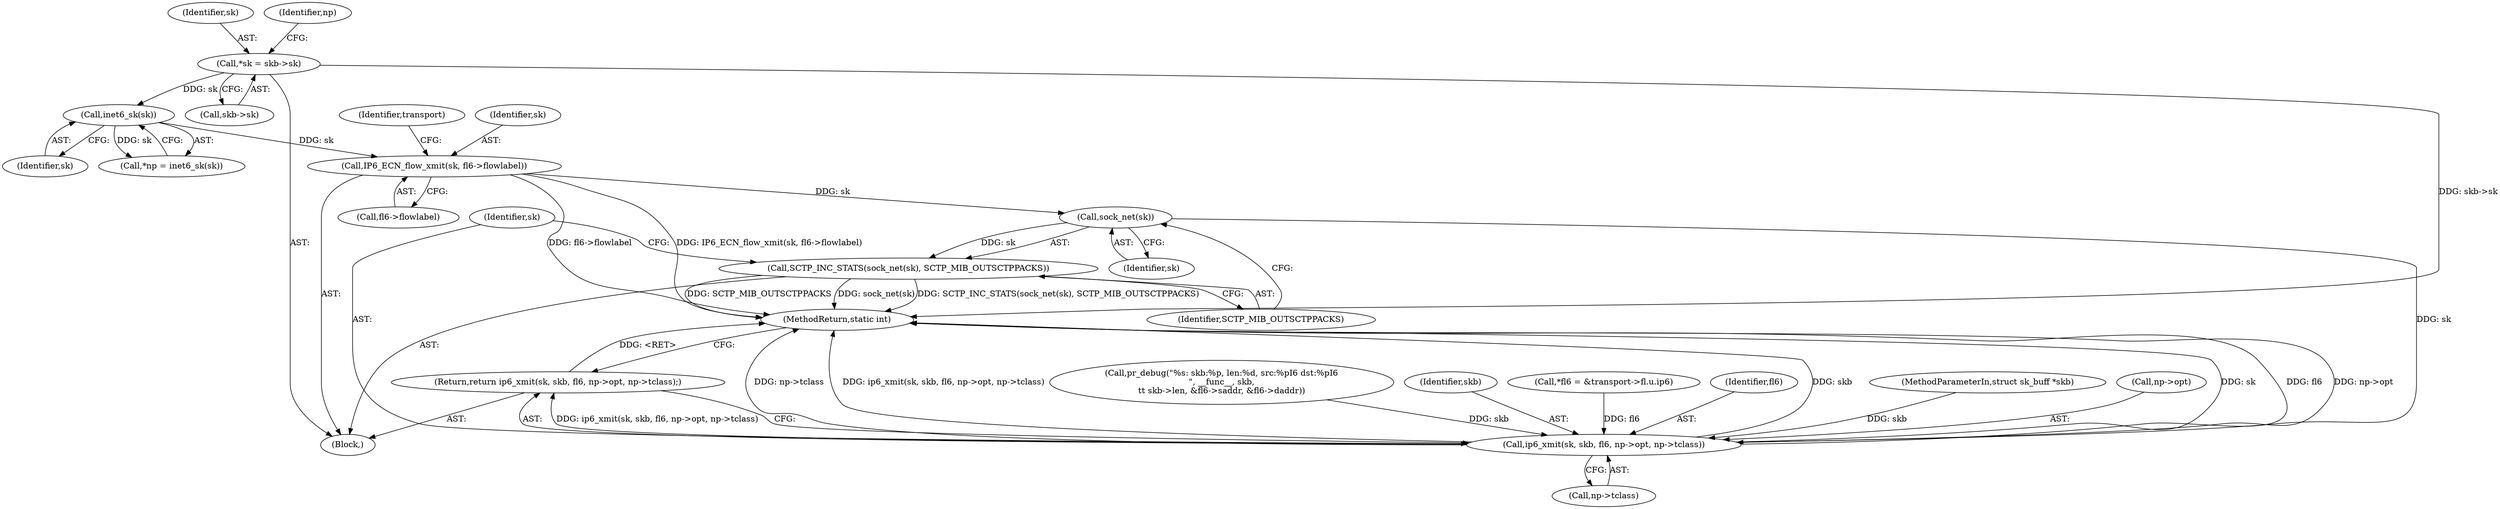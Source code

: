 digraph "0_linux_95ee62083cb6453e056562d91f597552021e6ae7_0@pointer" {
"1000141" [label="(Call,IP6_ECN_flow_xmit(sk, fl6->flowlabel))"];
"1000113" [label="(Call,inet6_sk(sk))"];
"1000105" [label="(Call,*sk = skb->sk)"];
"1000159" [label="(Call,sock_net(sk))"];
"1000158" [label="(Call,SCTP_INC_STATS(sock_net(sk), SCTP_MIB_OUTSCTPPACKS))"];
"1000163" [label="(Call,ip6_xmit(sk, skb, fl6, np->opt, np->tclass))"];
"1000162" [label="(Return,return ip6_xmit(sk, skb, fl6, np->opt, np->tclass);)"];
"1000158" [label="(Call,SCTP_INC_STATS(sock_net(sk), SCTP_MIB_OUTSCTPPACKS))"];
"1000163" [label="(Call,ip6_xmit(sk, skb, fl6, np->opt, np->tclass))"];
"1000113" [label="(Call,inet6_sk(sk))"];
"1000106" [label="(Identifier,sk)"];
"1000126" [label="(Call,pr_debug(\"%s: skb:%p, len:%d, src:%pI6 dst:%pI6\n\", __func__, skb,\n\t\t skb->len, &fl6->saddr, &fl6->daddr))"];
"1000150" [label="(Identifier,transport)"];
"1000142" [label="(Identifier,sk)"];
"1000141" [label="(Call,IP6_ECN_flow_xmit(sk, fl6->flowlabel))"];
"1000143" [label="(Call,fl6->flowlabel)"];
"1000162" [label="(Return,return ip6_xmit(sk, skb, fl6, np->opt, np->tclass);)"];
"1000111" [label="(Call,*np = inet6_sk(sk))"];
"1000165" [label="(Identifier,skb)"];
"1000116" [label="(Call,*fl6 = &transport->fl.u.ip6)"];
"1000107" [label="(Call,skb->sk)"];
"1000105" [label="(Call,*sk = skb->sk)"];
"1000114" [label="(Identifier,sk)"];
"1000159" [label="(Call,sock_net(sk))"];
"1000173" [label="(MethodReturn,static int)"];
"1000103" [label="(Block,)"];
"1000170" [label="(Call,np->tclass)"];
"1000161" [label="(Identifier,SCTP_MIB_OUTSCTPPACKS)"];
"1000166" [label="(Identifier,fl6)"];
"1000164" [label="(Identifier,sk)"];
"1000101" [label="(MethodParameterIn,struct sk_buff *skb)"];
"1000160" [label="(Identifier,sk)"];
"1000112" [label="(Identifier,np)"];
"1000167" [label="(Call,np->opt)"];
"1000141" -> "1000103"  [label="AST: "];
"1000141" -> "1000143"  [label="CFG: "];
"1000142" -> "1000141"  [label="AST: "];
"1000143" -> "1000141"  [label="AST: "];
"1000150" -> "1000141"  [label="CFG: "];
"1000141" -> "1000173"  [label="DDG: IP6_ECN_flow_xmit(sk, fl6->flowlabel)"];
"1000141" -> "1000173"  [label="DDG: fl6->flowlabel"];
"1000113" -> "1000141"  [label="DDG: sk"];
"1000141" -> "1000159"  [label="DDG: sk"];
"1000113" -> "1000111"  [label="AST: "];
"1000113" -> "1000114"  [label="CFG: "];
"1000114" -> "1000113"  [label="AST: "];
"1000111" -> "1000113"  [label="CFG: "];
"1000113" -> "1000111"  [label="DDG: sk"];
"1000105" -> "1000113"  [label="DDG: sk"];
"1000105" -> "1000103"  [label="AST: "];
"1000105" -> "1000107"  [label="CFG: "];
"1000106" -> "1000105"  [label="AST: "];
"1000107" -> "1000105"  [label="AST: "];
"1000112" -> "1000105"  [label="CFG: "];
"1000105" -> "1000173"  [label="DDG: skb->sk"];
"1000159" -> "1000158"  [label="AST: "];
"1000159" -> "1000160"  [label="CFG: "];
"1000160" -> "1000159"  [label="AST: "];
"1000161" -> "1000159"  [label="CFG: "];
"1000159" -> "1000158"  [label="DDG: sk"];
"1000159" -> "1000163"  [label="DDG: sk"];
"1000158" -> "1000103"  [label="AST: "];
"1000158" -> "1000161"  [label="CFG: "];
"1000161" -> "1000158"  [label="AST: "];
"1000164" -> "1000158"  [label="CFG: "];
"1000158" -> "1000173"  [label="DDG: sock_net(sk)"];
"1000158" -> "1000173"  [label="DDG: SCTP_INC_STATS(sock_net(sk), SCTP_MIB_OUTSCTPPACKS)"];
"1000158" -> "1000173"  [label="DDG: SCTP_MIB_OUTSCTPPACKS"];
"1000163" -> "1000162"  [label="AST: "];
"1000163" -> "1000170"  [label="CFG: "];
"1000164" -> "1000163"  [label="AST: "];
"1000165" -> "1000163"  [label="AST: "];
"1000166" -> "1000163"  [label="AST: "];
"1000167" -> "1000163"  [label="AST: "];
"1000170" -> "1000163"  [label="AST: "];
"1000162" -> "1000163"  [label="CFG: "];
"1000163" -> "1000173"  [label="DDG: np->tclass"];
"1000163" -> "1000173"  [label="DDG: ip6_xmit(sk, skb, fl6, np->opt, np->tclass)"];
"1000163" -> "1000173"  [label="DDG: skb"];
"1000163" -> "1000173"  [label="DDG: sk"];
"1000163" -> "1000173"  [label="DDG: fl6"];
"1000163" -> "1000173"  [label="DDG: np->opt"];
"1000163" -> "1000162"  [label="DDG: ip6_xmit(sk, skb, fl6, np->opt, np->tclass)"];
"1000126" -> "1000163"  [label="DDG: skb"];
"1000101" -> "1000163"  [label="DDG: skb"];
"1000116" -> "1000163"  [label="DDG: fl6"];
"1000162" -> "1000103"  [label="AST: "];
"1000173" -> "1000162"  [label="CFG: "];
"1000162" -> "1000173"  [label="DDG: <RET>"];
}
